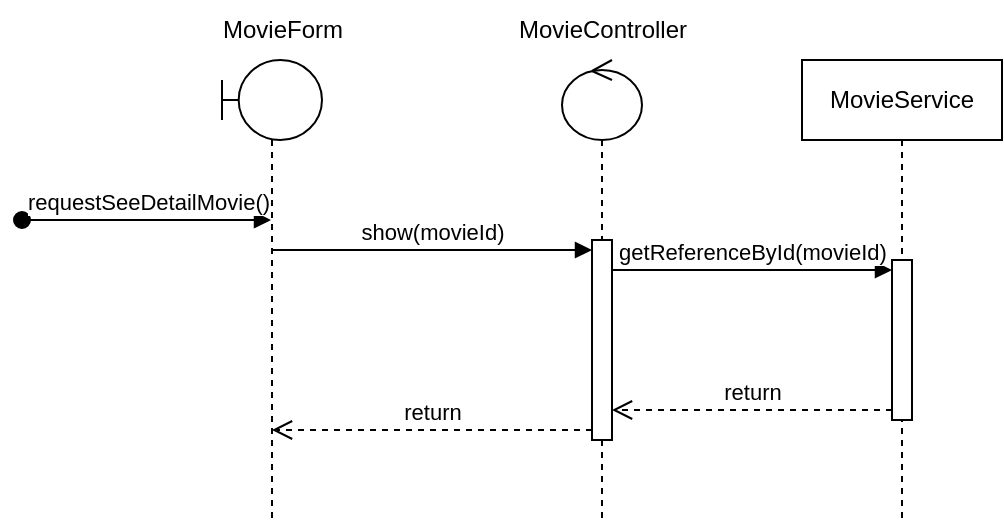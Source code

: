 <mxfile version="24.5.1" type="device">
  <diagram name="Page-1" id="SJEaQcE8XOCrScz6gxeP">
    <mxGraphModel dx="794" dy="511" grid="1" gridSize="10" guides="1" tooltips="1" connect="1" arrows="1" fold="1" page="1" pageScale="1" pageWidth="850" pageHeight="1100" math="0" shadow="0">
      <root>
        <mxCell id="0" />
        <mxCell id="1" parent="0" />
        <mxCell id="fjZHmP0Z5LTG8yU5nHPT-1" value="" style="shape=umlLifeline;perimeter=lifelinePerimeter;whiteSpace=wrap;html=1;container=1;dropTarget=0;collapsible=0;recursiveResize=0;outlineConnect=0;portConstraint=eastwest;newEdgeStyle={&quot;curved&quot;:0,&quot;rounded&quot;:0};participant=umlBoundary;" vertex="1" parent="1">
          <mxGeometry x="190" y="40" width="50" height="230" as="geometry" />
        </mxCell>
        <mxCell id="fjZHmP0Z5LTG8yU5nHPT-2" value="MovieForm" style="text;html=1;align=center;verticalAlign=middle;resizable=0;points=[];autosize=1;strokeColor=none;fillColor=none;" vertex="1" parent="1">
          <mxGeometry x="180" y="10" width="80" height="30" as="geometry" />
        </mxCell>
        <mxCell id="fjZHmP0Z5LTG8yU5nHPT-3" value="" style="shape=umlLifeline;perimeter=lifelinePerimeter;whiteSpace=wrap;html=1;container=1;dropTarget=0;collapsible=0;recursiveResize=0;outlineConnect=0;portConstraint=eastwest;newEdgeStyle={&quot;curved&quot;:0,&quot;rounded&quot;:0};participant=umlControl;" vertex="1" parent="1">
          <mxGeometry x="360" y="40" width="40" height="230" as="geometry" />
        </mxCell>
        <mxCell id="fjZHmP0Z5LTG8yU5nHPT-7" value="" style="html=1;points=[[0,0,0,0,5],[0,1,0,0,-5],[1,0,0,0,5],[1,1,0,0,-5]];perimeter=orthogonalPerimeter;outlineConnect=0;targetShapes=umlLifeline;portConstraint=eastwest;newEdgeStyle={&quot;curved&quot;:0,&quot;rounded&quot;:0};" vertex="1" parent="fjZHmP0Z5LTG8yU5nHPT-3">
          <mxGeometry x="15" y="90" width="10" height="100" as="geometry" />
        </mxCell>
        <mxCell id="fjZHmP0Z5LTG8yU5nHPT-4" value="MovieController" style="text;html=1;align=center;verticalAlign=middle;resizable=0;points=[];autosize=1;strokeColor=none;fillColor=none;" vertex="1" parent="1">
          <mxGeometry x="325" y="10" width="110" height="30" as="geometry" />
        </mxCell>
        <mxCell id="fjZHmP0Z5LTG8yU5nHPT-5" value="MovieService" style="shape=umlLifeline;perimeter=lifelinePerimeter;whiteSpace=wrap;html=1;container=1;dropTarget=0;collapsible=0;recursiveResize=0;outlineConnect=0;portConstraint=eastwest;newEdgeStyle={&quot;curved&quot;:0,&quot;rounded&quot;:0};" vertex="1" parent="1">
          <mxGeometry x="480" y="40" width="100" height="230" as="geometry" />
        </mxCell>
        <mxCell id="fjZHmP0Z5LTG8yU5nHPT-10" value="" style="html=1;points=[[0,0,0,0,5],[0,1,0,0,-5],[1,0,0,0,5],[1,1,0,0,-5]];perimeter=orthogonalPerimeter;outlineConnect=0;targetShapes=umlLifeline;portConstraint=eastwest;newEdgeStyle={&quot;curved&quot;:0,&quot;rounded&quot;:0};" vertex="1" parent="fjZHmP0Z5LTG8yU5nHPT-5">
          <mxGeometry x="45" y="100" width="10" height="80" as="geometry" />
        </mxCell>
        <mxCell id="fjZHmP0Z5LTG8yU5nHPT-6" value="requestSeeDetailMovie()" style="html=1;verticalAlign=bottom;startArrow=oval;startFill=1;endArrow=block;startSize=8;curved=0;rounded=0;" edge="1" parent="1" target="fjZHmP0Z5LTG8yU5nHPT-1">
          <mxGeometry width="60" relative="1" as="geometry">
            <mxPoint x="90" y="120" as="sourcePoint" />
            <mxPoint x="210" y="120" as="targetPoint" />
          </mxGeometry>
        </mxCell>
        <mxCell id="fjZHmP0Z5LTG8yU5nHPT-8" value="show(movieId)" style="html=1;verticalAlign=bottom;endArrow=block;curved=0;rounded=0;entryX=0;entryY=0;entryDx=0;entryDy=5;" edge="1" target="fjZHmP0Z5LTG8yU5nHPT-7" parent="1" source="fjZHmP0Z5LTG8yU5nHPT-1">
          <mxGeometry relative="1" as="geometry">
            <mxPoint x="305" y="135" as="sourcePoint" />
          </mxGeometry>
        </mxCell>
        <mxCell id="fjZHmP0Z5LTG8yU5nHPT-9" value="return" style="html=1;verticalAlign=bottom;endArrow=open;dashed=1;endSize=8;curved=0;rounded=0;exitX=0;exitY=1;exitDx=0;exitDy=-5;" edge="1" source="fjZHmP0Z5LTG8yU5nHPT-7" parent="1" target="fjZHmP0Z5LTG8yU5nHPT-1">
          <mxGeometry relative="1" as="geometry">
            <mxPoint x="305" y="205" as="targetPoint" />
          </mxGeometry>
        </mxCell>
        <mxCell id="fjZHmP0Z5LTG8yU5nHPT-11" value="getReferenceById(movieId)" style="html=1;verticalAlign=bottom;endArrow=block;curved=0;rounded=0;entryX=0;entryY=0;entryDx=0;entryDy=5;" edge="1" target="fjZHmP0Z5LTG8yU5nHPT-10" parent="1" source="fjZHmP0Z5LTG8yU5nHPT-7">
          <mxGeometry relative="1" as="geometry">
            <mxPoint x="455" y="145" as="sourcePoint" />
          </mxGeometry>
        </mxCell>
        <mxCell id="fjZHmP0Z5LTG8yU5nHPT-12" value="return" style="html=1;verticalAlign=bottom;endArrow=open;dashed=1;endSize=8;curved=0;rounded=0;exitX=0;exitY=1;exitDx=0;exitDy=-5;" edge="1" source="fjZHmP0Z5LTG8yU5nHPT-10" parent="1" target="fjZHmP0Z5LTG8yU5nHPT-7">
          <mxGeometry relative="1" as="geometry">
            <mxPoint x="455" y="215" as="targetPoint" />
          </mxGeometry>
        </mxCell>
      </root>
    </mxGraphModel>
  </diagram>
</mxfile>
